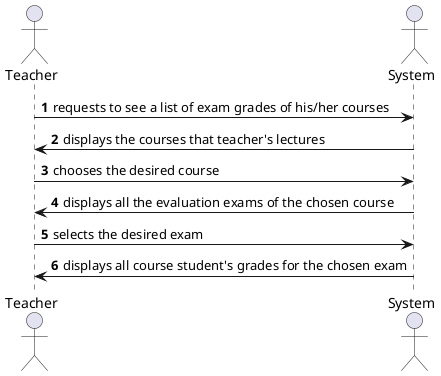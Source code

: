 @startuml US2006_SSD
autonumber

actor Teacher as "Teacher"
actor System as "System"

Teacher -> System: requests to see a list of exam grades of his/her courses
System -> Teacher: displays the courses that teacher's lectures
Teacher -> System: chooses the desired course
System -> Teacher: displays all the evaluation exams of the chosen course
Teacher -> System: selects the desired exam
System -> Teacher: displays all course student's grades for the chosen exam

@enduml
